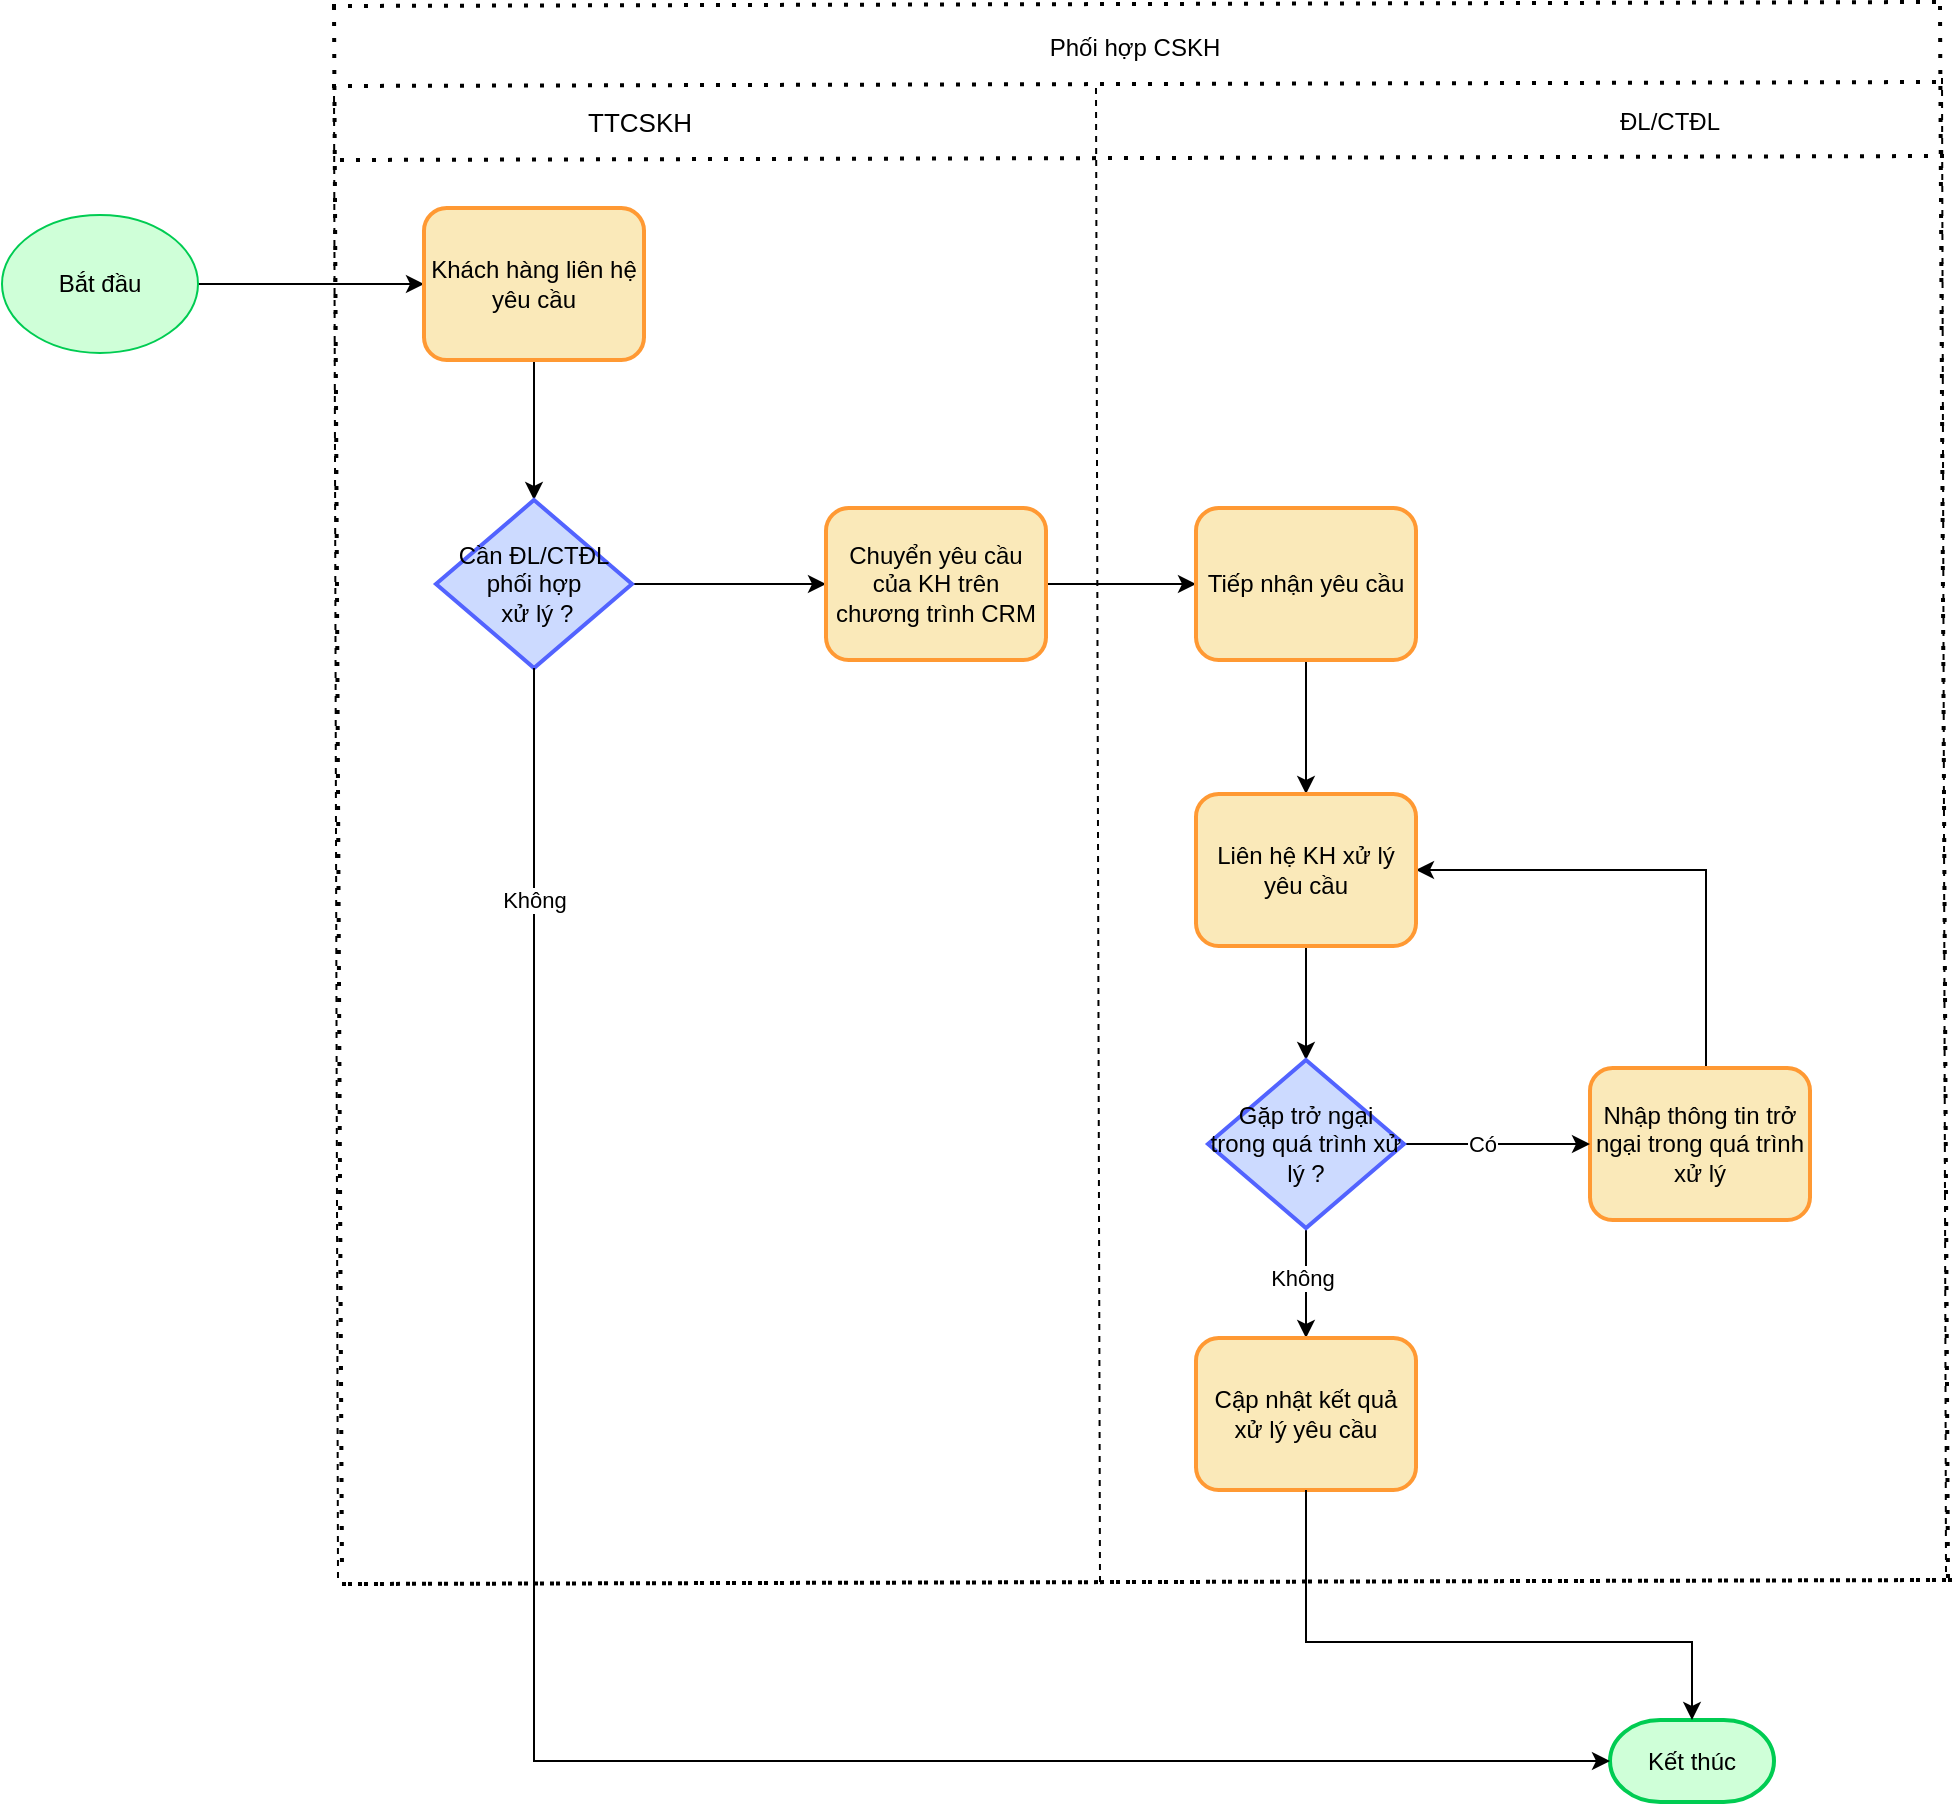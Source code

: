 <mxfile version="24.7.5">
  <diagram name="Trang-1" id="zT6jKC9qs1cckWH9U0Yu">
    <mxGraphModel dx="2338" dy="998" grid="0" gridSize="10" guides="1" tooltips="1" connect="1" arrows="1" fold="1" page="0" pageScale="1" pageWidth="827" pageHeight="1169" math="0" shadow="0">
      <root>
        <mxCell id="0" />
        <mxCell id="1" parent="0" />
        <mxCell id="YtPlqch4qI4Q10vfU_Bz-1" value="" style="endArrow=none;dashed=1;html=1;dashPattern=1 3;strokeWidth=2;rounded=0;" edge="1" parent="1">
          <mxGeometry width="50" height="50" relative="1" as="geometry">
            <mxPoint x="59" y="237" as="sourcePoint" />
            <mxPoint x="862" y="235" as="targetPoint" />
          </mxGeometry>
        </mxCell>
        <mxCell id="YtPlqch4qI4Q10vfU_Bz-3" value="" style="endArrow=none;dashed=1;html=1;dashPattern=1 3;strokeWidth=2;rounded=0;" edge="1" parent="1">
          <mxGeometry width="50" height="50" relative="1" as="geometry">
            <mxPoint x="60" y="237" as="sourcePoint" />
            <mxPoint x="64" y="1019" as="targetPoint" />
          </mxGeometry>
        </mxCell>
        <mxCell id="YtPlqch4qI4Q10vfU_Bz-5" value="" style="endArrow=none;dashed=1;html=1;rounded=0;" edge="1" parent="1">
          <mxGeometry width="50" height="50" relative="1" as="geometry">
            <mxPoint x="60" y="276" as="sourcePoint" />
            <mxPoint x="62" y="1024" as="targetPoint" />
          </mxGeometry>
        </mxCell>
        <mxCell id="YtPlqch4qI4Q10vfU_Bz-6" value="Phối hợp CSKH" style="text;html=1;align=center;verticalAlign=middle;whiteSpace=wrap;rounded=0;" vertex="1" parent="1">
          <mxGeometry x="411" y="243" width="99" height="30" as="geometry" />
        </mxCell>
        <mxCell id="YtPlqch4qI4Q10vfU_Bz-7" value="" style="endArrow=none;dashed=1;html=1;dashPattern=1 3;strokeWidth=2;rounded=0;" edge="1" parent="1">
          <mxGeometry width="50" height="50" relative="1" as="geometry">
            <mxPoint x="59" y="277" as="sourcePoint" />
            <mxPoint x="862" y="275" as="targetPoint" />
          </mxGeometry>
        </mxCell>
        <mxCell id="YtPlqch4qI4Q10vfU_Bz-8" value="" style="endArrow=none;dashed=1;html=1;dashPattern=1 3;strokeWidth=2;rounded=0;" edge="1" parent="1">
          <mxGeometry width="50" height="50" relative="1" as="geometry">
            <mxPoint x="63" y="314" as="sourcePoint" />
            <mxPoint x="866" y="312" as="targetPoint" />
          </mxGeometry>
        </mxCell>
        <mxCell id="YtPlqch4qI4Q10vfU_Bz-11" value="&lt;font style=&quot;font-size: 13px;&quot;&gt;TTCSKH&lt;/font&gt;" style="text;html=1;align=center;verticalAlign=middle;whiteSpace=wrap;rounded=0;" vertex="1" parent="1">
          <mxGeometry x="183" y="280" width="60" height="30" as="geometry" />
        </mxCell>
        <mxCell id="YtPlqch4qI4Q10vfU_Bz-12" value="ĐL/CTĐL" style="text;html=1;align=center;verticalAlign=middle;whiteSpace=wrap;rounded=0;" vertex="1" parent="1">
          <mxGeometry x="698" y="280" width="60" height="30" as="geometry" />
        </mxCell>
        <mxCell id="YtPlqch4qI4Q10vfU_Bz-18" style="edgeStyle=orthogonalEdgeStyle;rounded=0;orthogonalLoop=1;jettySize=auto;html=1;" edge="1" parent="1" source="YtPlqch4qI4Q10vfU_Bz-13" target="YtPlqch4qI4Q10vfU_Bz-15">
          <mxGeometry relative="1" as="geometry" />
        </mxCell>
        <mxCell id="YtPlqch4qI4Q10vfU_Bz-13" value="" style="ellipse;whiteSpace=wrap;html=1;strokeColor=#00CC52;fillColor=#CFFFD8;" vertex="1" parent="1">
          <mxGeometry x="-106" y="341.5" width="98" height="69" as="geometry" />
        </mxCell>
        <mxCell id="YtPlqch4qI4Q10vfU_Bz-14" value="Bắt đầu" style="text;html=1;align=center;verticalAlign=middle;whiteSpace=wrap;rounded=0;" vertex="1" parent="1">
          <mxGeometry x="-87" y="362" width="60" height="28" as="geometry" />
        </mxCell>
        <mxCell id="YtPlqch4qI4Q10vfU_Bz-19" style="edgeStyle=orthogonalEdgeStyle;rounded=0;orthogonalLoop=1;jettySize=auto;html=1;entryX=0.5;entryY=0;entryDx=0;entryDy=0;" edge="1" parent="1" source="YtPlqch4qI4Q10vfU_Bz-15" target="YtPlqch4qI4Q10vfU_Bz-17">
          <mxGeometry relative="1" as="geometry" />
        </mxCell>
        <mxCell id="YtPlqch4qI4Q10vfU_Bz-15" value="Khách hàng liên hệ yêu cầu" style="rounded=1;whiteSpace=wrap;html=1;strokeColor=#FF9933;fillColor=#FAE9B9;strokeWidth=2;" vertex="1" parent="1">
          <mxGeometry x="105" y="338" width="110" height="76" as="geometry" />
        </mxCell>
        <mxCell id="YtPlqch4qI4Q10vfU_Bz-32" style="edgeStyle=orthogonalEdgeStyle;rounded=0;orthogonalLoop=1;jettySize=auto;html=1;" edge="1" parent="1" source="YtPlqch4qI4Q10vfU_Bz-17" target="YtPlqch4qI4Q10vfU_Bz-20">
          <mxGeometry relative="1" as="geometry" />
        </mxCell>
        <mxCell id="YtPlqch4qI4Q10vfU_Bz-17" value="Cần ĐL/CTĐL phối hợp&lt;div&gt;&amp;nbsp;xử lý ?&lt;/div&gt;" style="rhombus;whiteSpace=wrap;html=1;strokeWidth=2;strokeColor=#5263FF;fillColor=#CCDAFF;" vertex="1" parent="1">
          <mxGeometry x="111" y="484" width="98" height="84" as="geometry" />
        </mxCell>
        <mxCell id="YtPlqch4qI4Q10vfU_Bz-37" value="" style="edgeStyle=orthogonalEdgeStyle;rounded=0;orthogonalLoop=1;jettySize=auto;html=1;" edge="1" parent="1" source="YtPlqch4qI4Q10vfU_Bz-20" target="YtPlqch4qI4Q10vfU_Bz-21">
          <mxGeometry relative="1" as="geometry" />
        </mxCell>
        <mxCell id="YtPlqch4qI4Q10vfU_Bz-20" value="Chuyển yêu cầu của KH trên chương trình CRM" style="rounded=1;whiteSpace=wrap;html=1;strokeColor=#FF9933;fillColor=#FAE9B9;strokeWidth=2;" vertex="1" parent="1">
          <mxGeometry x="306" y="488" width="110" height="76" as="geometry" />
        </mxCell>
        <mxCell id="YtPlqch4qI4Q10vfU_Bz-33" style="edgeStyle=orthogonalEdgeStyle;rounded=0;orthogonalLoop=1;jettySize=auto;html=1;" edge="1" parent="1" source="YtPlqch4qI4Q10vfU_Bz-21" target="YtPlqch4qI4Q10vfU_Bz-22">
          <mxGeometry relative="1" as="geometry" />
        </mxCell>
        <mxCell id="YtPlqch4qI4Q10vfU_Bz-21" value="Tiếp nhận yêu cầu" style="rounded=1;whiteSpace=wrap;html=1;strokeColor=#FF9933;fillColor=#FAE9B9;strokeWidth=2;" vertex="1" parent="1">
          <mxGeometry x="491" y="488" width="110" height="76" as="geometry" />
        </mxCell>
        <mxCell id="YtPlqch4qI4Q10vfU_Bz-27" style="edgeStyle=orthogonalEdgeStyle;rounded=0;orthogonalLoop=1;jettySize=auto;html=1;" edge="1" parent="1" source="YtPlqch4qI4Q10vfU_Bz-22" target="YtPlqch4qI4Q10vfU_Bz-24">
          <mxGeometry relative="1" as="geometry" />
        </mxCell>
        <mxCell id="YtPlqch4qI4Q10vfU_Bz-28" style="edgeStyle=orthogonalEdgeStyle;rounded=0;orthogonalLoop=1;jettySize=auto;html=1;" edge="1" parent="1" source="YtPlqch4qI4Q10vfU_Bz-23" target="YtPlqch4qI4Q10vfU_Bz-22">
          <mxGeometry relative="1" as="geometry">
            <Array as="points">
              <mxPoint x="746" y="669" />
            </Array>
          </mxGeometry>
        </mxCell>
        <mxCell id="YtPlqch4qI4Q10vfU_Bz-22" value="Liên hệ KH xử lý yêu cầu" style="rounded=1;whiteSpace=wrap;html=1;strokeColor=#FF9933;fillColor=#FAE9B9;strokeWidth=2;" vertex="1" parent="1">
          <mxGeometry x="491" y="631" width="110" height="76" as="geometry" />
        </mxCell>
        <mxCell id="YtPlqch4qI4Q10vfU_Bz-23" value="Nhập thông tin trở ngại trong quá trình xử lý" style="rounded=1;whiteSpace=wrap;html=1;strokeColor=#FF9933;fillColor=#FAE9B9;strokeWidth=2;" vertex="1" parent="1">
          <mxGeometry x="688" y="768" width="110" height="76" as="geometry" />
        </mxCell>
        <mxCell id="YtPlqch4qI4Q10vfU_Bz-26" style="edgeStyle=orthogonalEdgeStyle;rounded=0;orthogonalLoop=1;jettySize=auto;html=1;" edge="1" parent="1" source="YtPlqch4qI4Q10vfU_Bz-24" target="YtPlqch4qI4Q10vfU_Bz-25">
          <mxGeometry relative="1" as="geometry" />
        </mxCell>
        <mxCell id="YtPlqch4qI4Q10vfU_Bz-36" value="Không" style="edgeLabel;html=1;align=center;verticalAlign=middle;resizable=0;points=[];" vertex="1" connectable="0" parent="YtPlqch4qI4Q10vfU_Bz-26">
          <mxGeometry x="-0.082" y="-2" relative="1" as="geometry">
            <mxPoint as="offset" />
          </mxGeometry>
        </mxCell>
        <mxCell id="YtPlqch4qI4Q10vfU_Bz-34" style="edgeStyle=orthogonalEdgeStyle;rounded=0;orthogonalLoop=1;jettySize=auto;html=1;entryX=0;entryY=0.5;entryDx=0;entryDy=0;" edge="1" parent="1" source="YtPlqch4qI4Q10vfU_Bz-24" target="YtPlqch4qI4Q10vfU_Bz-23">
          <mxGeometry relative="1" as="geometry" />
        </mxCell>
        <mxCell id="YtPlqch4qI4Q10vfU_Bz-35" value="Có" style="edgeLabel;html=1;align=center;verticalAlign=middle;resizable=0;points=[];" vertex="1" connectable="0" parent="YtPlqch4qI4Q10vfU_Bz-34">
          <mxGeometry x="-0.166" relative="1" as="geometry">
            <mxPoint as="offset" />
          </mxGeometry>
        </mxCell>
        <mxCell id="YtPlqch4qI4Q10vfU_Bz-24" value="Gặp trở ngại trong quá trình xử lý ?" style="rhombus;whiteSpace=wrap;html=1;strokeWidth=2;strokeColor=#5263FF;fillColor=#CCDAFF;" vertex="1" parent="1">
          <mxGeometry x="497" y="764" width="98" height="84" as="geometry" />
        </mxCell>
        <mxCell id="YtPlqch4qI4Q10vfU_Bz-25" value="Cập nhật kết quả xử lý yêu cầu" style="rounded=1;whiteSpace=wrap;html=1;strokeColor=#FF9933;fillColor=#FAE9B9;strokeWidth=2;" vertex="1" parent="1">
          <mxGeometry x="491" y="903" width="110" height="76" as="geometry" />
        </mxCell>
        <mxCell id="YtPlqch4qI4Q10vfU_Bz-31" value="Kết thúc" style="strokeWidth=2;html=1;shape=mxgraph.flowchart.terminator;whiteSpace=wrap;strokeColor=#00CC52;fillColor=#CFFFD8;" vertex="1" parent="1">
          <mxGeometry x="698" y="1094" width="82" height="41" as="geometry" />
        </mxCell>
        <mxCell id="YtPlqch4qI4Q10vfU_Bz-38" style="edgeStyle=orthogonalEdgeStyle;rounded=0;orthogonalLoop=1;jettySize=auto;html=1;entryX=0.5;entryY=0;entryDx=0;entryDy=0;entryPerimeter=0;" edge="1" parent="1" source="YtPlqch4qI4Q10vfU_Bz-25" target="YtPlqch4qI4Q10vfU_Bz-31">
          <mxGeometry relative="1" as="geometry">
            <Array as="points">
              <mxPoint x="546" y="1055" />
              <mxPoint x="739" y="1055" />
            </Array>
          </mxGeometry>
        </mxCell>
        <mxCell id="YtPlqch4qI4Q10vfU_Bz-39" style="edgeStyle=orthogonalEdgeStyle;rounded=0;orthogonalLoop=1;jettySize=auto;html=1;entryX=0;entryY=0.5;entryDx=0;entryDy=0;entryPerimeter=0;" edge="1" parent="1" source="YtPlqch4qI4Q10vfU_Bz-17" target="YtPlqch4qI4Q10vfU_Bz-31">
          <mxGeometry relative="1" as="geometry">
            <Array as="points">
              <mxPoint x="160" y="1115" />
            </Array>
          </mxGeometry>
        </mxCell>
        <mxCell id="YtPlqch4qI4Q10vfU_Bz-40" value="Không" style="edgeLabel;html=1;align=center;verticalAlign=middle;resizable=0;points=[];" vertex="1" connectable="0" parent="YtPlqch4qI4Q10vfU_Bz-39">
          <mxGeometry x="-0.788" relative="1" as="geometry">
            <mxPoint y="1" as="offset" />
          </mxGeometry>
        </mxCell>
        <mxCell id="YtPlqch4qI4Q10vfU_Bz-41" value="" style="endArrow=none;dashed=1;html=1;dashPattern=1 3;strokeWidth=2;rounded=0;" edge="1" parent="1">
          <mxGeometry width="50" height="50" relative="1" as="geometry">
            <mxPoint x="64" y="1026" as="sourcePoint" />
            <mxPoint x="867" y="1024" as="targetPoint" />
          </mxGeometry>
        </mxCell>
        <mxCell id="YtPlqch4qI4Q10vfU_Bz-42" value="" style="endArrow=none;dashed=1;html=1;rounded=0;" edge="1" parent="1">
          <mxGeometry width="50" height="50" relative="1" as="geometry">
            <mxPoint x="441" y="278" as="sourcePoint" />
            <mxPoint x="443" y="1026" as="targetPoint" />
          </mxGeometry>
        </mxCell>
        <mxCell id="YtPlqch4qI4Q10vfU_Bz-43" value="" style="endArrow=none;dashed=1;html=1;rounded=0;" edge="1" parent="1">
          <mxGeometry width="50" height="50" relative="1" as="geometry">
            <mxPoint x="864" y="273" as="sourcePoint" />
            <mxPoint x="866" y="1021" as="targetPoint" />
          </mxGeometry>
        </mxCell>
        <mxCell id="YtPlqch4qI4Q10vfU_Bz-44" value="" style="endArrow=none;dashed=1;html=1;dashPattern=1 3;strokeWidth=2;rounded=0;" edge="1" parent="1">
          <mxGeometry width="50" height="50" relative="1" as="geometry">
            <mxPoint x="863" y="237" as="sourcePoint" />
            <mxPoint x="867" y="1025" as="targetPoint" />
          </mxGeometry>
        </mxCell>
        <mxCell id="YtPlqch4qI4Q10vfU_Bz-45" value="" style="endArrow=none;dashed=1;html=1;dashPattern=1 3;strokeWidth=2;rounded=0;" edge="1" parent="1">
          <mxGeometry width="50" height="50" relative="1" as="geometry">
            <mxPoint x="67" y="1026" as="sourcePoint" />
            <mxPoint x="870" y="1024" as="targetPoint" />
          </mxGeometry>
        </mxCell>
      </root>
    </mxGraphModel>
  </diagram>
</mxfile>
